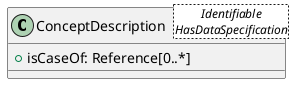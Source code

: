 @startuml
class ConceptDescription<Identifiable\nHasDataSpecification> {
  +isCaseOf: Reference[0..*]
}
@enduml